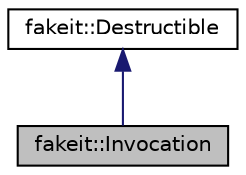digraph "fakeit::Invocation"
{
  edge [fontname="Helvetica",fontsize="10",labelfontname="Helvetica",labelfontsize="10"];
  node [fontname="Helvetica",fontsize="10",shape=record];
  Node1 [label="fakeit::Invocation",height=0.2,width=0.4,color="black", fillcolor="grey75", style="filled" fontcolor="black"];
  Node2 -> Node1 [dir="back",color="midnightblue",fontsize="10",style="solid",fontname="Helvetica"];
  Node2 [label="fakeit::Destructible",height=0.2,width=0.4,color="black", fillcolor="white", style="filled",URL="$d3/d31/classfakeit_1_1Destructible.html"];
}
